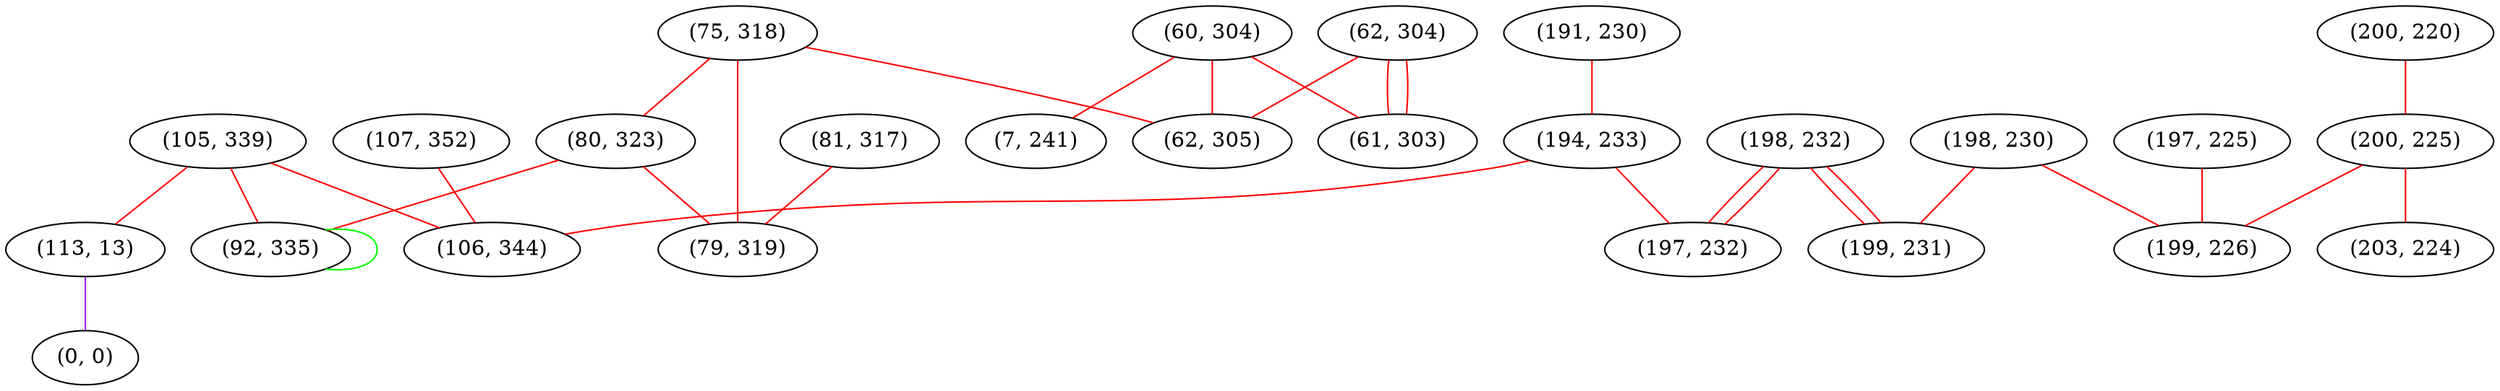 graph "" {
"(191, 230)";
"(194, 233)";
"(60, 304)";
"(200, 220)";
"(62, 304)";
"(7, 241)";
"(105, 339)";
"(61, 303)";
"(75, 318)";
"(81, 317)";
"(80, 323)";
"(79, 319)";
"(62, 305)";
"(113, 13)";
"(0, 0)";
"(198, 232)";
"(200, 225)";
"(107, 352)";
"(198, 230)";
"(199, 231)";
"(203, 224)";
"(106, 344)";
"(92, 335)";
"(197, 232)";
"(197, 225)";
"(199, 226)";
"(191, 230)" -- "(194, 233)"  [color=red, key=0, weight=1];
"(194, 233)" -- "(106, 344)"  [color=red, key=0, weight=1];
"(194, 233)" -- "(197, 232)"  [color=red, key=0, weight=1];
"(60, 304)" -- "(62, 305)"  [color=red, key=0, weight=1];
"(60, 304)" -- "(61, 303)"  [color=red, key=0, weight=1];
"(60, 304)" -- "(7, 241)"  [color=red, key=0, weight=1];
"(200, 220)" -- "(200, 225)"  [color=red, key=0, weight=1];
"(62, 304)" -- "(62, 305)"  [color=red, key=0, weight=1];
"(62, 304)" -- "(61, 303)"  [color=red, key=0, weight=1];
"(62, 304)" -- "(61, 303)"  [color=red, key=1, weight=1];
"(105, 339)" -- "(106, 344)"  [color=red, key=0, weight=1];
"(105, 339)" -- "(92, 335)"  [color=red, key=0, weight=1];
"(105, 339)" -- "(113, 13)"  [color=red, key=0, weight=1];
"(75, 318)" -- "(62, 305)"  [color=red, key=0, weight=1];
"(75, 318)" -- "(80, 323)"  [color=red, key=0, weight=1];
"(75, 318)" -- "(79, 319)"  [color=red, key=0, weight=1];
"(81, 317)" -- "(79, 319)"  [color=red, key=0, weight=1];
"(80, 323)" -- "(92, 335)"  [color=red, key=0, weight=1];
"(80, 323)" -- "(79, 319)"  [color=red, key=0, weight=1];
"(113, 13)" -- "(0, 0)"  [color=purple, key=0, weight=4];
"(198, 232)" -- "(199, 231)"  [color=red, key=0, weight=1];
"(198, 232)" -- "(199, 231)"  [color=red, key=1, weight=1];
"(198, 232)" -- "(197, 232)"  [color=red, key=0, weight=1];
"(198, 232)" -- "(197, 232)"  [color=red, key=1, weight=1];
"(200, 225)" -- "(203, 224)"  [color=red, key=0, weight=1];
"(200, 225)" -- "(199, 226)"  [color=red, key=0, weight=1];
"(107, 352)" -- "(106, 344)"  [color=red, key=0, weight=1];
"(198, 230)" -- "(199, 231)"  [color=red, key=0, weight=1];
"(198, 230)" -- "(199, 226)"  [color=red, key=0, weight=1];
"(92, 335)" -- "(92, 335)"  [color=green, key=0, weight=2];
"(197, 225)" -- "(199, 226)"  [color=red, key=0, weight=1];
}

